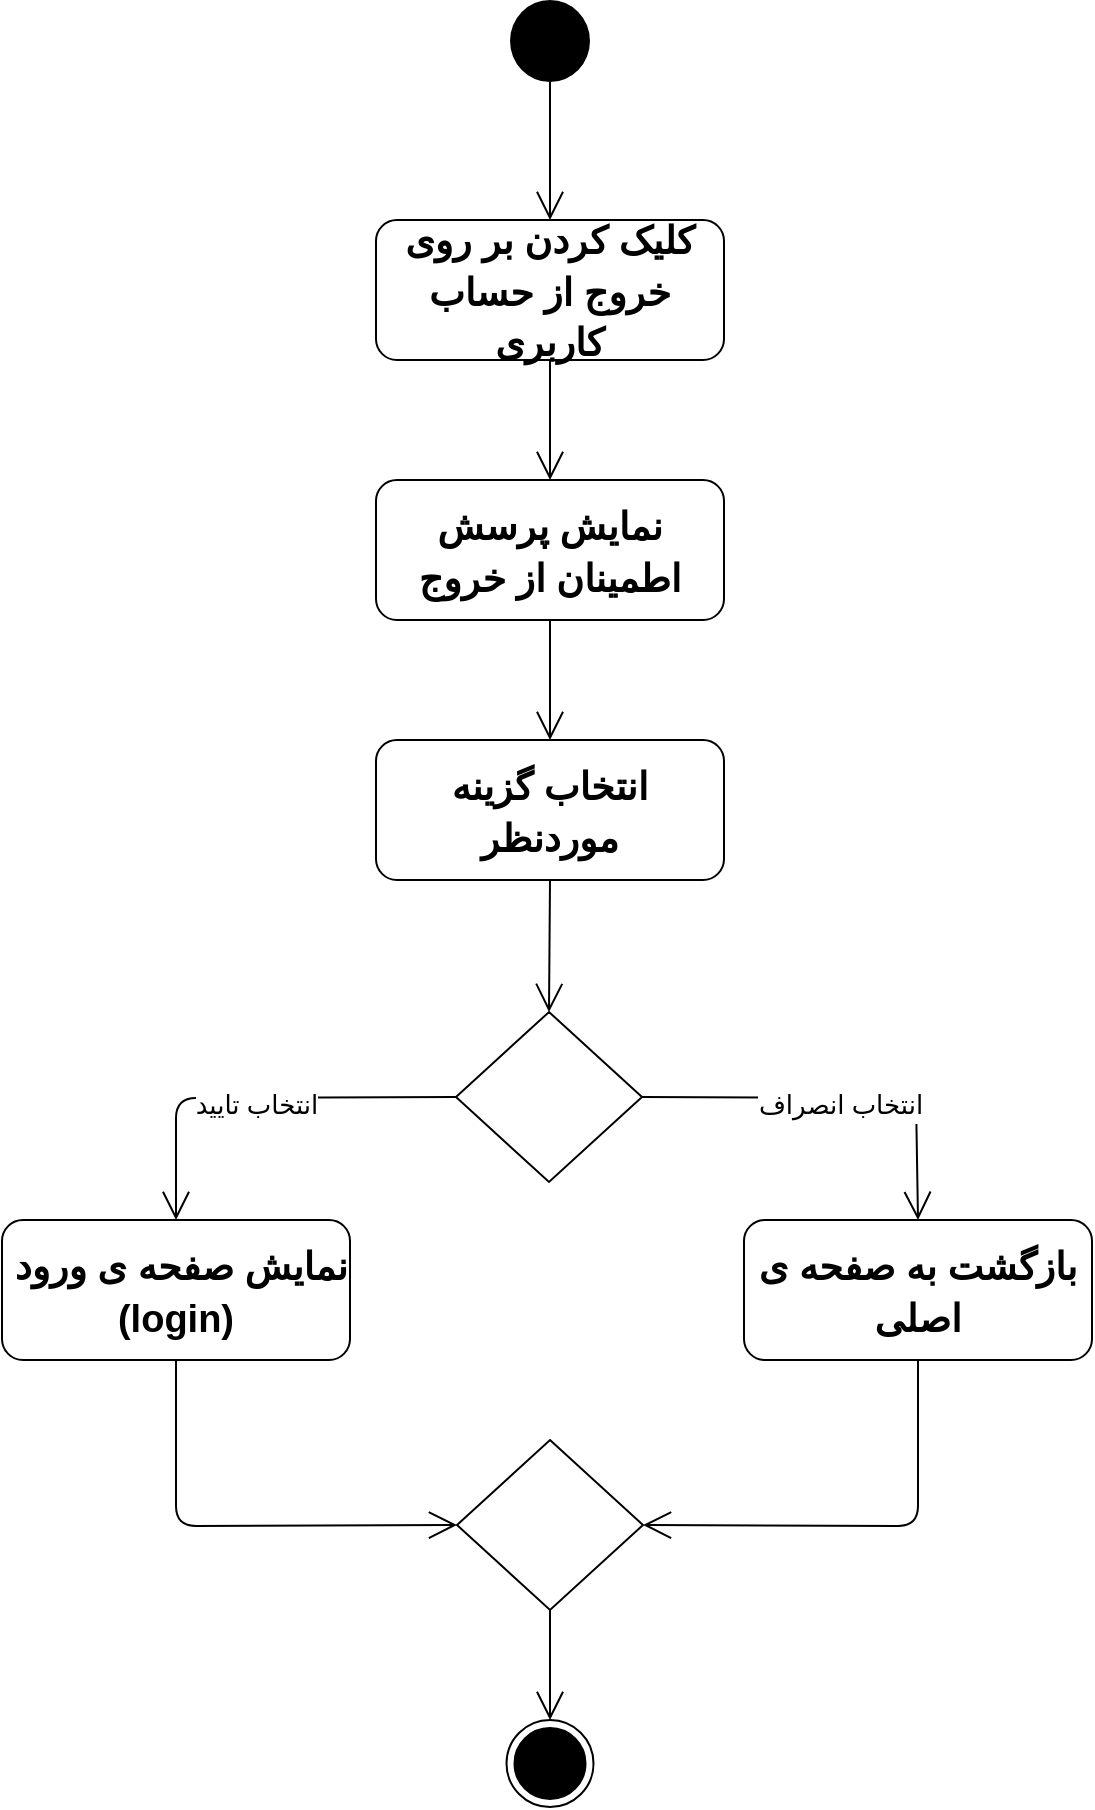 <mxfile version="13.10.9" type="github">
  <diagram name="Page-1" id="e7e014a7-5840-1c2e-5031-d8a46d1fe8dd">
    <mxGraphModel dx="1727" dy="947" grid="1" gridSize="10" guides="1" tooltips="1" connect="1" arrows="1" fold="1" page="1" pageScale="1" pageWidth="827" pageHeight="1169" background="#ffffff" math="0" shadow="0">
      <root>
        <mxCell id="0" />
        <mxCell id="1" parent="0" />
        <mxCell id="8efTD4OEWqOGp4i1g3Z0-41" value="" style="ellipse;fillColor=#000000;strokeColor=none;aspect=fixed;" parent="1" vertex="1">
          <mxGeometry x="395" y="133" width="40" height="41.03" as="geometry" />
        </mxCell>
        <mxCell id="8efTD4OEWqOGp4i1g3Z0-45" value="" style="endArrow=open;endFill=1;endSize=12;html=1;fontSize=21;exitX=0.5;exitY=1;exitDx=0;exitDy=0;entryX=0.5;entryY=0;entryDx=0;entryDy=0;" parent="1" source="8efTD4OEWqOGp4i1g3Z0-41" target="8efTD4OEWqOGp4i1g3Z0-57" edge="1">
          <mxGeometry width="160" relative="1" as="geometry">
            <mxPoint x="415" y="546" as="sourcePoint" />
            <mxPoint x="415" y="616" as="targetPoint" />
          </mxGeometry>
        </mxCell>
        <mxCell id="8efTD4OEWqOGp4i1g3Z0-47" value="" style="endArrow=open;endFill=1;endSize=12;html=1;fontSize=21;exitX=0.5;exitY=1;exitDx=0;exitDy=0;entryX=0.5;entryY=0;entryDx=0;entryDy=0;" parent="1" source="E-XWAP4hK30kMrymUo2u-5" target="E-XWAP4hK30kMrymUo2u-7" edge="1">
          <mxGeometry width="160" relative="1" as="geometry">
            <mxPoint x="415" y="826" as="sourcePoint" />
            <mxPoint x="415" y="643" as="targetPoint" />
          </mxGeometry>
        </mxCell>
        <mxCell id="8efTD4OEWqOGp4i1g3Z0-57" value="&lt;span style=&quot;font-size: 19px&quot;&gt;کلیک کردن بر روی خروج از حساب کاربری&lt;/span&gt;" style="shape=rect;html=1;rounded=1;whiteSpace=wrap;align=center;fontSize=21;fontStyle=1" parent="1" vertex="1">
          <mxGeometry x="328" y="243" width="174" height="70" as="geometry" />
        </mxCell>
        <mxCell id="8efTD4OEWqOGp4i1g3Z0-59" value="" style="ellipse;html=1;shape=endState;fillColor=#000000;strokeColor=#000000;aspect=fixed;" parent="1" vertex="1">
          <mxGeometry x="393.25" y="993" width="43.5" height="43.5" as="geometry" />
        </mxCell>
        <mxCell id="8efTD4OEWqOGp4i1g3Z0-60" value="&lt;span style=&quot;font-size: 19px&quot;&gt;بازگشت به صفحه ی اصلی&lt;br&gt;&lt;/span&gt;" style="shape=rect;html=1;rounded=1;whiteSpace=wrap;align=center;fontSize=21;fontStyle=1" parent="1" vertex="1">
          <mxGeometry x="512" y="743" width="174" height="70" as="geometry" />
        </mxCell>
        <mxCell id="8efTD4OEWqOGp4i1g3Z0-61" value="" style="endArrow=open;endFill=1;endSize=12;html=1;fontSize=21;entryX=0.5;entryY=0;entryDx=0;entryDy=0;exitX=0.5;exitY=1;exitDx=0;exitDy=0;" parent="1" source="E-XWAP4hK30kMrymUo2u-12" target="8efTD4OEWqOGp4i1g3Z0-59" edge="1">
          <mxGeometry width="160" relative="1" as="geometry">
            <mxPoint x="429.25" y="823" as="sourcePoint" />
            <mxPoint x="413.25" y="926" as="targetPoint" />
          </mxGeometry>
        </mxCell>
        <mxCell id="E-XWAP4hK30kMrymUo2u-5" value="&lt;span style=&quot;font-size: 19px&quot;&gt;انتخاب گزینه موردنظر&lt;/span&gt;" style="shape=rect;html=1;rounded=1;whiteSpace=wrap;align=center;fontSize=21;fontStyle=1" vertex="1" parent="1">
          <mxGeometry x="328" y="503" width="174" height="70" as="geometry" />
        </mxCell>
        <mxCell id="E-XWAP4hK30kMrymUo2u-6" value="" style="endArrow=open;endFill=1;endSize=12;html=1;fontSize=21;exitX=0.5;exitY=1;exitDx=0;exitDy=0;entryX=0.5;entryY=0;entryDx=0;entryDy=0;" edge="1" parent="1" source="8efTD4OEWqOGp4i1g3Z0-57" target="E-XWAP4hK30kMrymUo2u-20">
          <mxGeometry width="160" relative="1" as="geometry">
            <mxPoint x="411.5" y="373" as="sourcePoint" />
            <mxPoint x="415" y="373" as="targetPoint" />
          </mxGeometry>
        </mxCell>
        <mxCell id="E-XWAP4hK30kMrymUo2u-7" value="" style="rhombus;" vertex="1" parent="1">
          <mxGeometry x="368" y="639" width="93" height="85" as="geometry" />
        </mxCell>
        <mxCell id="E-XWAP4hK30kMrymUo2u-9" value="&lt;span style=&quot;font-size: 13px&quot;&gt;انتخاب تایید&lt;/span&gt;" style="endArrow=open;endFill=1;endSize=12;html=1;fontSize=21;exitX=0;exitY=0.5;exitDx=0;exitDy=0;entryX=0.5;entryY=0;entryDx=0;entryDy=0;" edge="1" parent="1" source="E-XWAP4hK30kMrymUo2u-7" target="E-XWAP4hK30kMrymUo2u-11">
          <mxGeometry width="160" relative="1" as="geometry">
            <mxPoint x="425" y="453" as="sourcePoint" />
            <mxPoint x="425" y="513" as="targetPoint" />
            <Array as="points">
              <mxPoint x="228" y="682" />
            </Array>
          </mxGeometry>
        </mxCell>
        <mxCell id="E-XWAP4hK30kMrymUo2u-10" value="&lt;font style=&quot;font-size: 13px&quot;&gt;انتخاب انصراف&lt;/font&gt;" style="endArrow=open;endFill=1;endSize=12;html=1;fontSize=21;exitX=1;exitY=0.5;exitDx=0;exitDy=0;entryX=0.5;entryY=0;entryDx=0;entryDy=0;" edge="1" parent="1" source="E-XWAP4hK30kMrymUo2u-7" target="8efTD4OEWqOGp4i1g3Z0-60">
          <mxGeometry width="160" relative="1" as="geometry">
            <mxPoint x="491" y="473" as="sourcePoint" />
            <mxPoint x="601" y="763" as="targetPoint" />
            <Array as="points">
              <mxPoint x="598" y="682" />
            </Array>
          </mxGeometry>
        </mxCell>
        <mxCell id="E-XWAP4hK30kMrymUo2u-11" value="&lt;span style=&quot;font-size: 19px&quot;&gt;&amp;nbsp;نمایش صفحه ی ورود&lt;br&gt;&lt;/span&gt;&lt;span style=&quot;font-size: 19px&quot;&gt;(login)&lt;/span&gt;" style="shape=rect;html=1;rounded=1;whiteSpace=wrap;align=center;fontSize=21;fontStyle=1" vertex="1" parent="1">
          <mxGeometry x="141" y="743" width="174" height="70" as="geometry" />
        </mxCell>
        <mxCell id="E-XWAP4hK30kMrymUo2u-12" value="" style="rhombus;" vertex="1" parent="1">
          <mxGeometry x="368.5" y="853" width="93" height="85" as="geometry" />
        </mxCell>
        <mxCell id="E-XWAP4hK30kMrymUo2u-18" value="" style="endArrow=open;endFill=1;endSize=12;html=1;fontSize=21;exitX=0.5;exitY=1;exitDx=0;exitDy=0;entryX=1;entryY=0.5;entryDx=0;entryDy=0;" edge="1" parent="1" source="8efTD4OEWqOGp4i1g3Z0-60" target="E-XWAP4hK30kMrymUo2u-12">
          <mxGeometry width="160" relative="1" as="geometry">
            <mxPoint x="461.5" y="955.5" as="sourcePoint" />
            <mxPoint x="603" y="883" as="targetPoint" />
            <Array as="points">
              <mxPoint x="599" y="896" />
            </Array>
          </mxGeometry>
        </mxCell>
        <mxCell id="E-XWAP4hK30kMrymUo2u-19" value="" style="endArrow=open;endFill=1;endSize=12;html=1;fontSize=21;exitX=0.5;exitY=1;exitDx=0;exitDy=0;entryX=0;entryY=0.5;entryDx=0;entryDy=0;" edge="1" parent="1" source="E-XWAP4hK30kMrymUo2u-11" target="E-XWAP4hK30kMrymUo2u-12">
          <mxGeometry width="160" relative="1" as="geometry">
            <mxPoint x="607.58" y="813" as="sourcePoint" />
            <mxPoint x="607.58" y="883" as="targetPoint" />
            <Array as="points">
              <mxPoint x="228" y="896" />
            </Array>
          </mxGeometry>
        </mxCell>
        <mxCell id="E-XWAP4hK30kMrymUo2u-20" value="&lt;span style=&quot;font-size: 19px&quot;&gt;نمایش پرسش اطمینان از خروج&lt;/span&gt;" style="shape=rect;html=1;rounded=1;whiteSpace=wrap;align=center;fontSize=21;fontStyle=1" vertex="1" parent="1">
          <mxGeometry x="328" y="373" width="174" height="70" as="geometry" />
        </mxCell>
        <mxCell id="E-XWAP4hK30kMrymUo2u-21" value="" style="endArrow=open;endFill=1;endSize=12;html=1;fontSize=21;entryX=0.5;entryY=0;entryDx=0;entryDy=0;exitX=0.5;exitY=1;exitDx=0;exitDy=0;" edge="1" parent="1" source="E-XWAP4hK30kMrymUo2u-20" target="E-XWAP4hK30kMrymUo2u-5">
          <mxGeometry width="160" relative="1" as="geometry">
            <mxPoint x="415" y="443" as="sourcePoint" />
            <mxPoint x="425" y="373" as="targetPoint" />
          </mxGeometry>
        </mxCell>
      </root>
    </mxGraphModel>
  </diagram>
</mxfile>
